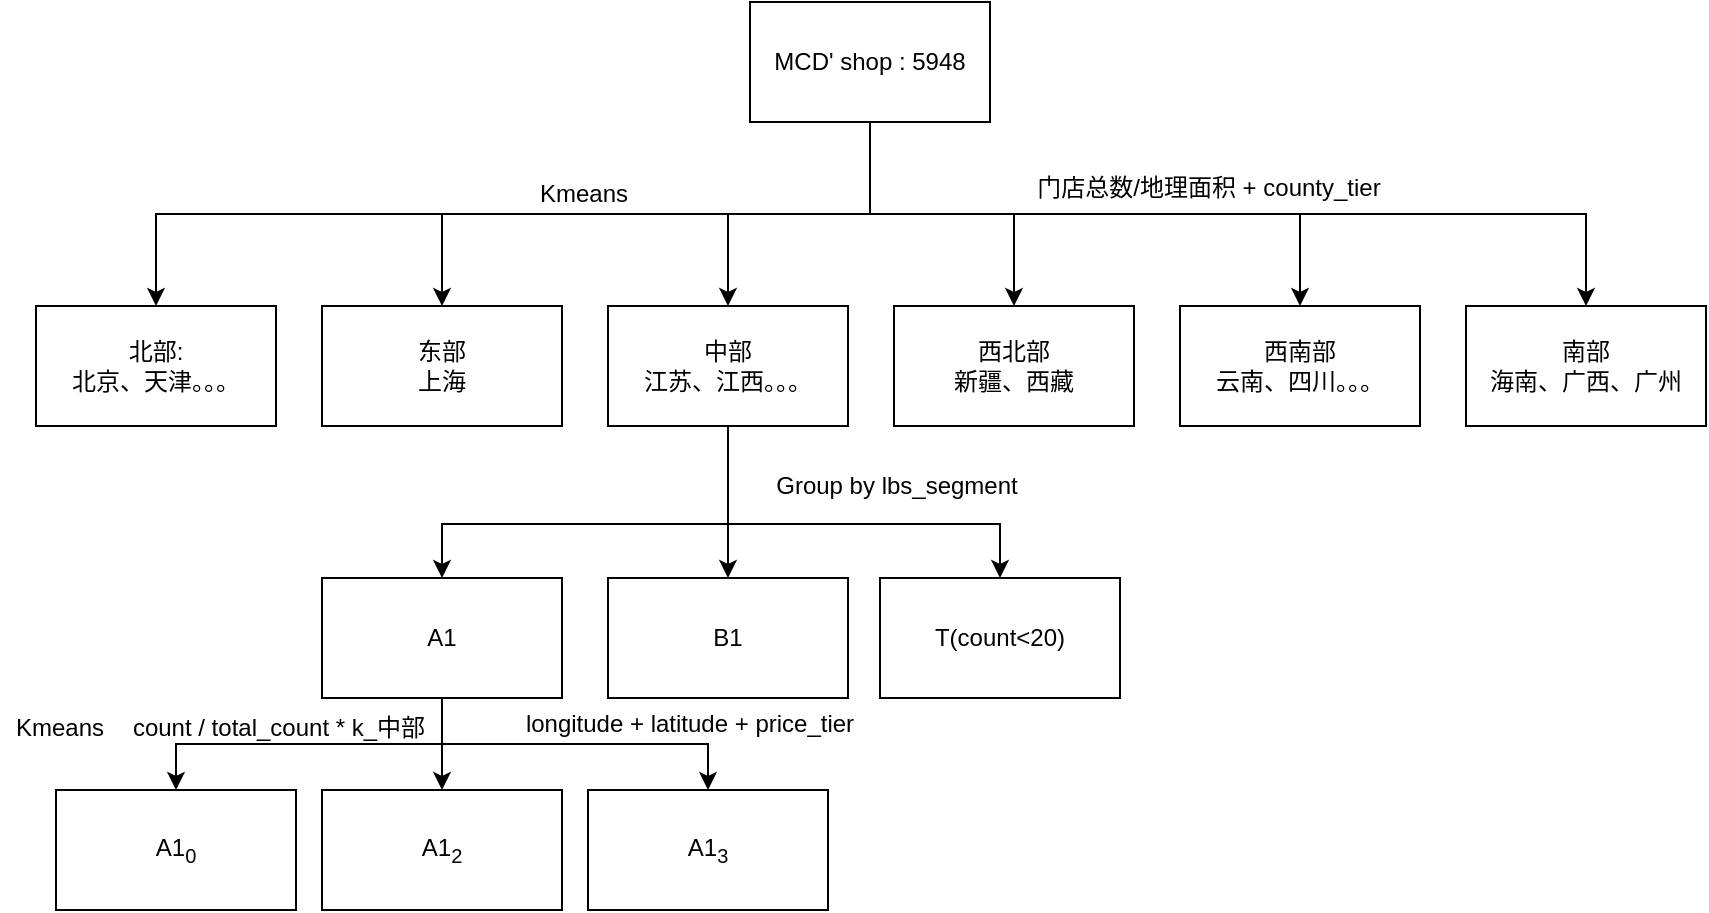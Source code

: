 <mxfile version="24.0.6" type="github">
  <diagram name="第 1 页" id="RmDm3fmFeUkyor1gOjHk">
    <mxGraphModel dx="622" dy="395" grid="0" gridSize="10" guides="1" tooltips="1" connect="1" arrows="1" fold="1" page="0" pageScale="1" pageWidth="1200" pageHeight="1920" math="0" shadow="0">
      <root>
        <mxCell id="0" />
        <mxCell id="1" parent="0" />
        <mxCell id="SMzR3NN7AUrO5DCWCIX2-3" value="" style="edgeStyle=orthogonalEdgeStyle;rounded=0;orthogonalLoop=1;jettySize=auto;html=1;exitX=0.5;exitY=1;exitDx=0;exitDy=0;" edge="1" parent="1" source="SMzR3NN7AUrO5DCWCIX2-1" target="SMzR3NN7AUrO5DCWCIX2-2">
          <mxGeometry relative="1" as="geometry" />
        </mxCell>
        <mxCell id="SMzR3NN7AUrO5DCWCIX2-8" style="edgeStyle=orthogonalEdgeStyle;rounded=0;orthogonalLoop=1;jettySize=auto;html=1;" edge="1" parent="1" source="SMzR3NN7AUrO5DCWCIX2-1" target="SMzR3NN7AUrO5DCWCIX2-5">
          <mxGeometry relative="1" as="geometry" />
        </mxCell>
        <mxCell id="SMzR3NN7AUrO5DCWCIX2-9" style="edgeStyle=orthogonalEdgeStyle;rounded=0;orthogonalLoop=1;jettySize=auto;html=1;" edge="1" parent="1" source="SMzR3NN7AUrO5DCWCIX2-1" target="SMzR3NN7AUrO5DCWCIX2-4">
          <mxGeometry relative="1" as="geometry" />
        </mxCell>
        <mxCell id="SMzR3NN7AUrO5DCWCIX2-10" style="edgeStyle=orthogonalEdgeStyle;rounded=0;orthogonalLoop=1;jettySize=auto;html=1;" edge="1" parent="1" source="SMzR3NN7AUrO5DCWCIX2-1" target="SMzR3NN7AUrO5DCWCIX2-6">
          <mxGeometry relative="1" as="geometry">
            <Array as="points">
              <mxPoint x="441" y="216" />
              <mxPoint x="656" y="216" />
            </Array>
          </mxGeometry>
        </mxCell>
        <mxCell id="SMzR3NN7AUrO5DCWCIX2-11" style="edgeStyle=orthogonalEdgeStyle;rounded=0;orthogonalLoop=1;jettySize=auto;html=1;exitX=0.5;exitY=1;exitDx=0;exitDy=0;" edge="1" parent="1" source="SMzR3NN7AUrO5DCWCIX2-1" target="SMzR3NN7AUrO5DCWCIX2-7">
          <mxGeometry relative="1" as="geometry">
            <Array as="points">
              <mxPoint x="441" y="216" />
              <mxPoint x="799" y="216" />
            </Array>
          </mxGeometry>
        </mxCell>
        <mxCell id="SMzR3NN7AUrO5DCWCIX2-14" style="edgeStyle=orthogonalEdgeStyle;rounded=0;orthogonalLoop=1;jettySize=auto;html=1;" edge="1" parent="1" source="SMzR3NN7AUrO5DCWCIX2-1" target="SMzR3NN7AUrO5DCWCIX2-13">
          <mxGeometry relative="1" as="geometry">
            <Array as="points">
              <mxPoint x="441" y="216" />
              <mxPoint x="84" y="216" />
            </Array>
          </mxGeometry>
        </mxCell>
        <mxCell id="SMzR3NN7AUrO5DCWCIX2-1" value="MCD&#39; shop : 5948" style="rounded=0;whiteSpace=wrap;html=1;" vertex="1" parent="1">
          <mxGeometry x="381" y="110" width="120" height="60" as="geometry" />
        </mxCell>
        <mxCell id="SMzR3NN7AUrO5DCWCIX2-2" value="&lt;div&gt;东部&lt;/div&gt;&lt;div&gt;上海&lt;/div&gt;" style="rounded=0;whiteSpace=wrap;html=1;" vertex="1" parent="1">
          <mxGeometry x="167" y="262" width="120" height="60" as="geometry" />
        </mxCell>
        <mxCell id="SMzR3NN7AUrO5DCWCIX2-4" value="西北部&lt;div&gt;新疆、西藏&lt;/div&gt;" style="rounded=0;whiteSpace=wrap;html=1;" vertex="1" parent="1">
          <mxGeometry x="453" y="262" width="120" height="60" as="geometry" />
        </mxCell>
        <mxCell id="SMzR3NN7AUrO5DCWCIX2-21" style="edgeStyle=orthogonalEdgeStyle;rounded=0;orthogonalLoop=1;jettySize=auto;html=1;" edge="1" parent="1" source="SMzR3NN7AUrO5DCWCIX2-5" target="SMzR3NN7AUrO5DCWCIX2-19">
          <mxGeometry relative="1" as="geometry" />
        </mxCell>
        <mxCell id="SMzR3NN7AUrO5DCWCIX2-22" style="edgeStyle=orthogonalEdgeStyle;rounded=0;orthogonalLoop=1;jettySize=auto;html=1;" edge="1" parent="1" source="SMzR3NN7AUrO5DCWCIX2-5" target="SMzR3NN7AUrO5DCWCIX2-20">
          <mxGeometry relative="1" as="geometry">
            <Array as="points">
              <mxPoint x="370" y="371" />
              <mxPoint x="506" y="371" />
            </Array>
          </mxGeometry>
        </mxCell>
        <mxCell id="SMzR3NN7AUrO5DCWCIX2-5" value="中部&lt;div&gt;江苏、江西。。。&lt;/div&gt;" style="rounded=0;whiteSpace=wrap;html=1;" vertex="1" parent="1">
          <mxGeometry x="310" y="262" width="120" height="60" as="geometry" />
        </mxCell>
        <mxCell id="SMzR3NN7AUrO5DCWCIX2-6" value="西南部&lt;div&gt;云南、四川。。。&lt;/div&gt;" style="rounded=0;whiteSpace=wrap;html=1;" vertex="1" parent="1">
          <mxGeometry x="596" y="262" width="120" height="60" as="geometry" />
        </mxCell>
        <mxCell id="SMzR3NN7AUrO5DCWCIX2-7" value="南部&lt;div&gt;海南、广西、广州&lt;/div&gt;" style="rounded=0;whiteSpace=wrap;html=1;" vertex="1" parent="1">
          <mxGeometry x="739" y="262" width="120" height="60" as="geometry" />
        </mxCell>
        <mxCell id="SMzR3NN7AUrO5DCWCIX2-12" value="门店总数/地理面积 + county_tier" style="text;html=1;align=center;verticalAlign=middle;whiteSpace=wrap;rounded=0;" vertex="1" parent="1">
          <mxGeometry x="517" y="188" width="187" height="30" as="geometry" />
        </mxCell>
        <mxCell id="SMzR3NN7AUrO5DCWCIX2-16" value="" style="edgeStyle=orthogonalEdgeStyle;rounded=0;orthogonalLoop=1;jettySize=auto;html=1;" edge="1" parent="1" source="SMzR3NN7AUrO5DCWCIX2-5" target="SMzR3NN7AUrO5DCWCIX2-15">
          <mxGeometry relative="1" as="geometry">
            <mxPoint x="367" y="322" as="sourcePoint" />
            <Array as="points">
              <mxPoint x="370" y="371" />
              <mxPoint x="227" y="371" />
            </Array>
          </mxGeometry>
        </mxCell>
        <mxCell id="SMzR3NN7AUrO5DCWCIX2-13" value="北部:&lt;div&gt;北京、天津。。。&lt;/div&gt;" style="rounded=0;whiteSpace=wrap;html=1;" vertex="1" parent="1">
          <mxGeometry x="24" y="262" width="120" height="60" as="geometry" />
        </mxCell>
        <mxCell id="SMzR3NN7AUrO5DCWCIX2-24" value="" style="edgeStyle=orthogonalEdgeStyle;rounded=0;orthogonalLoop=1;jettySize=auto;html=1;exitX=0.5;exitY=1;exitDx=0;exitDy=0;" edge="1" parent="1" source="SMzR3NN7AUrO5DCWCIX2-15" target="SMzR3NN7AUrO5DCWCIX2-23">
          <mxGeometry relative="1" as="geometry" />
        </mxCell>
        <mxCell id="SMzR3NN7AUrO5DCWCIX2-27" style="edgeStyle=orthogonalEdgeStyle;rounded=0;orthogonalLoop=1;jettySize=auto;html=1;" edge="1" parent="1" source="SMzR3NN7AUrO5DCWCIX2-15" target="SMzR3NN7AUrO5DCWCIX2-25">
          <mxGeometry relative="1" as="geometry" />
        </mxCell>
        <mxCell id="SMzR3NN7AUrO5DCWCIX2-28" style="edgeStyle=orthogonalEdgeStyle;rounded=0;orthogonalLoop=1;jettySize=auto;html=1;exitX=0.5;exitY=1;exitDx=0;exitDy=0;" edge="1" parent="1" source="SMzR3NN7AUrO5DCWCIX2-15" target="SMzR3NN7AUrO5DCWCIX2-26">
          <mxGeometry relative="1" as="geometry">
            <mxPoint x="242.037" y="458.0" as="sourcePoint" />
            <mxPoint x="360.037" y="502" as="targetPoint" />
            <Array as="points">
              <mxPoint x="227" y="481" />
              <mxPoint x="360" y="481" />
            </Array>
          </mxGeometry>
        </mxCell>
        <mxCell id="SMzR3NN7AUrO5DCWCIX2-15" value="A1" style="rounded=0;whiteSpace=wrap;html=1;" vertex="1" parent="1">
          <mxGeometry x="167" y="398" width="120" height="60" as="geometry" />
        </mxCell>
        <mxCell id="SMzR3NN7AUrO5DCWCIX2-17" value="Group by lbs_segment" style="text;html=1;align=center;verticalAlign=middle;whiteSpace=wrap;rounded=0;" vertex="1" parent="1">
          <mxGeometry x="385" y="337" width="139" height="30" as="geometry" />
        </mxCell>
        <mxCell id="SMzR3NN7AUrO5DCWCIX2-19" value="B1" style="rounded=0;whiteSpace=wrap;html=1;" vertex="1" parent="1">
          <mxGeometry x="310" y="398" width="120" height="60" as="geometry" />
        </mxCell>
        <mxCell id="SMzR3NN7AUrO5DCWCIX2-20" value="T(count&amp;lt;20)" style="rounded=0;whiteSpace=wrap;html=1;" vertex="1" parent="1">
          <mxGeometry x="446" y="398" width="120" height="60" as="geometry" />
        </mxCell>
        <mxCell id="SMzR3NN7AUrO5DCWCIX2-23" value="A1&lt;sub&gt;0&lt;/sub&gt;" style="rounded=0;whiteSpace=wrap;html=1;" vertex="1" parent="1">
          <mxGeometry x="34" y="504" width="120" height="60" as="geometry" />
        </mxCell>
        <mxCell id="SMzR3NN7AUrO5DCWCIX2-25" value="A1&lt;sub&gt;2&lt;/sub&gt;" style="rounded=0;whiteSpace=wrap;html=1;" vertex="1" parent="1">
          <mxGeometry x="167" y="504" width="120" height="60" as="geometry" />
        </mxCell>
        <mxCell id="SMzR3NN7AUrO5DCWCIX2-26" value="A1&lt;sub&gt;3&lt;/sub&gt;" style="rounded=0;whiteSpace=wrap;html=1;" vertex="1" parent="1">
          <mxGeometry x="300" y="504" width="120" height="60" as="geometry" />
        </mxCell>
        <mxCell id="SMzR3NN7AUrO5DCWCIX2-30" value="Kmeans" style="text;html=1;align=center;verticalAlign=middle;whiteSpace=wrap;rounded=0;" vertex="1" parent="1">
          <mxGeometry x="268" y="191" width="60" height="30" as="geometry" />
        </mxCell>
        <mxCell id="SMzR3NN7AUrO5DCWCIX2-31" value="Kmeans" style="text;html=1;align=center;verticalAlign=middle;whiteSpace=wrap;rounded=0;" vertex="1" parent="1">
          <mxGeometry x="6" y="458" width="60" height="30" as="geometry" />
        </mxCell>
        <mxCell id="SMzR3NN7AUrO5DCWCIX2-32" value="count / total_count * k_中部" style="text;html=1;align=center;verticalAlign=middle;whiteSpace=wrap;rounded=0;" vertex="1" parent="1">
          <mxGeometry x="71" y="458" width="149" height="30" as="geometry" />
        </mxCell>
        <mxCell id="SMzR3NN7AUrO5DCWCIX2-33" value="longitude + latitude + price_tier" style="text;html=1;align=center;verticalAlign=middle;whiteSpace=wrap;rounded=0;" vertex="1" parent="1">
          <mxGeometry x="252" y="456" width="198" height="30" as="geometry" />
        </mxCell>
      </root>
    </mxGraphModel>
  </diagram>
</mxfile>
